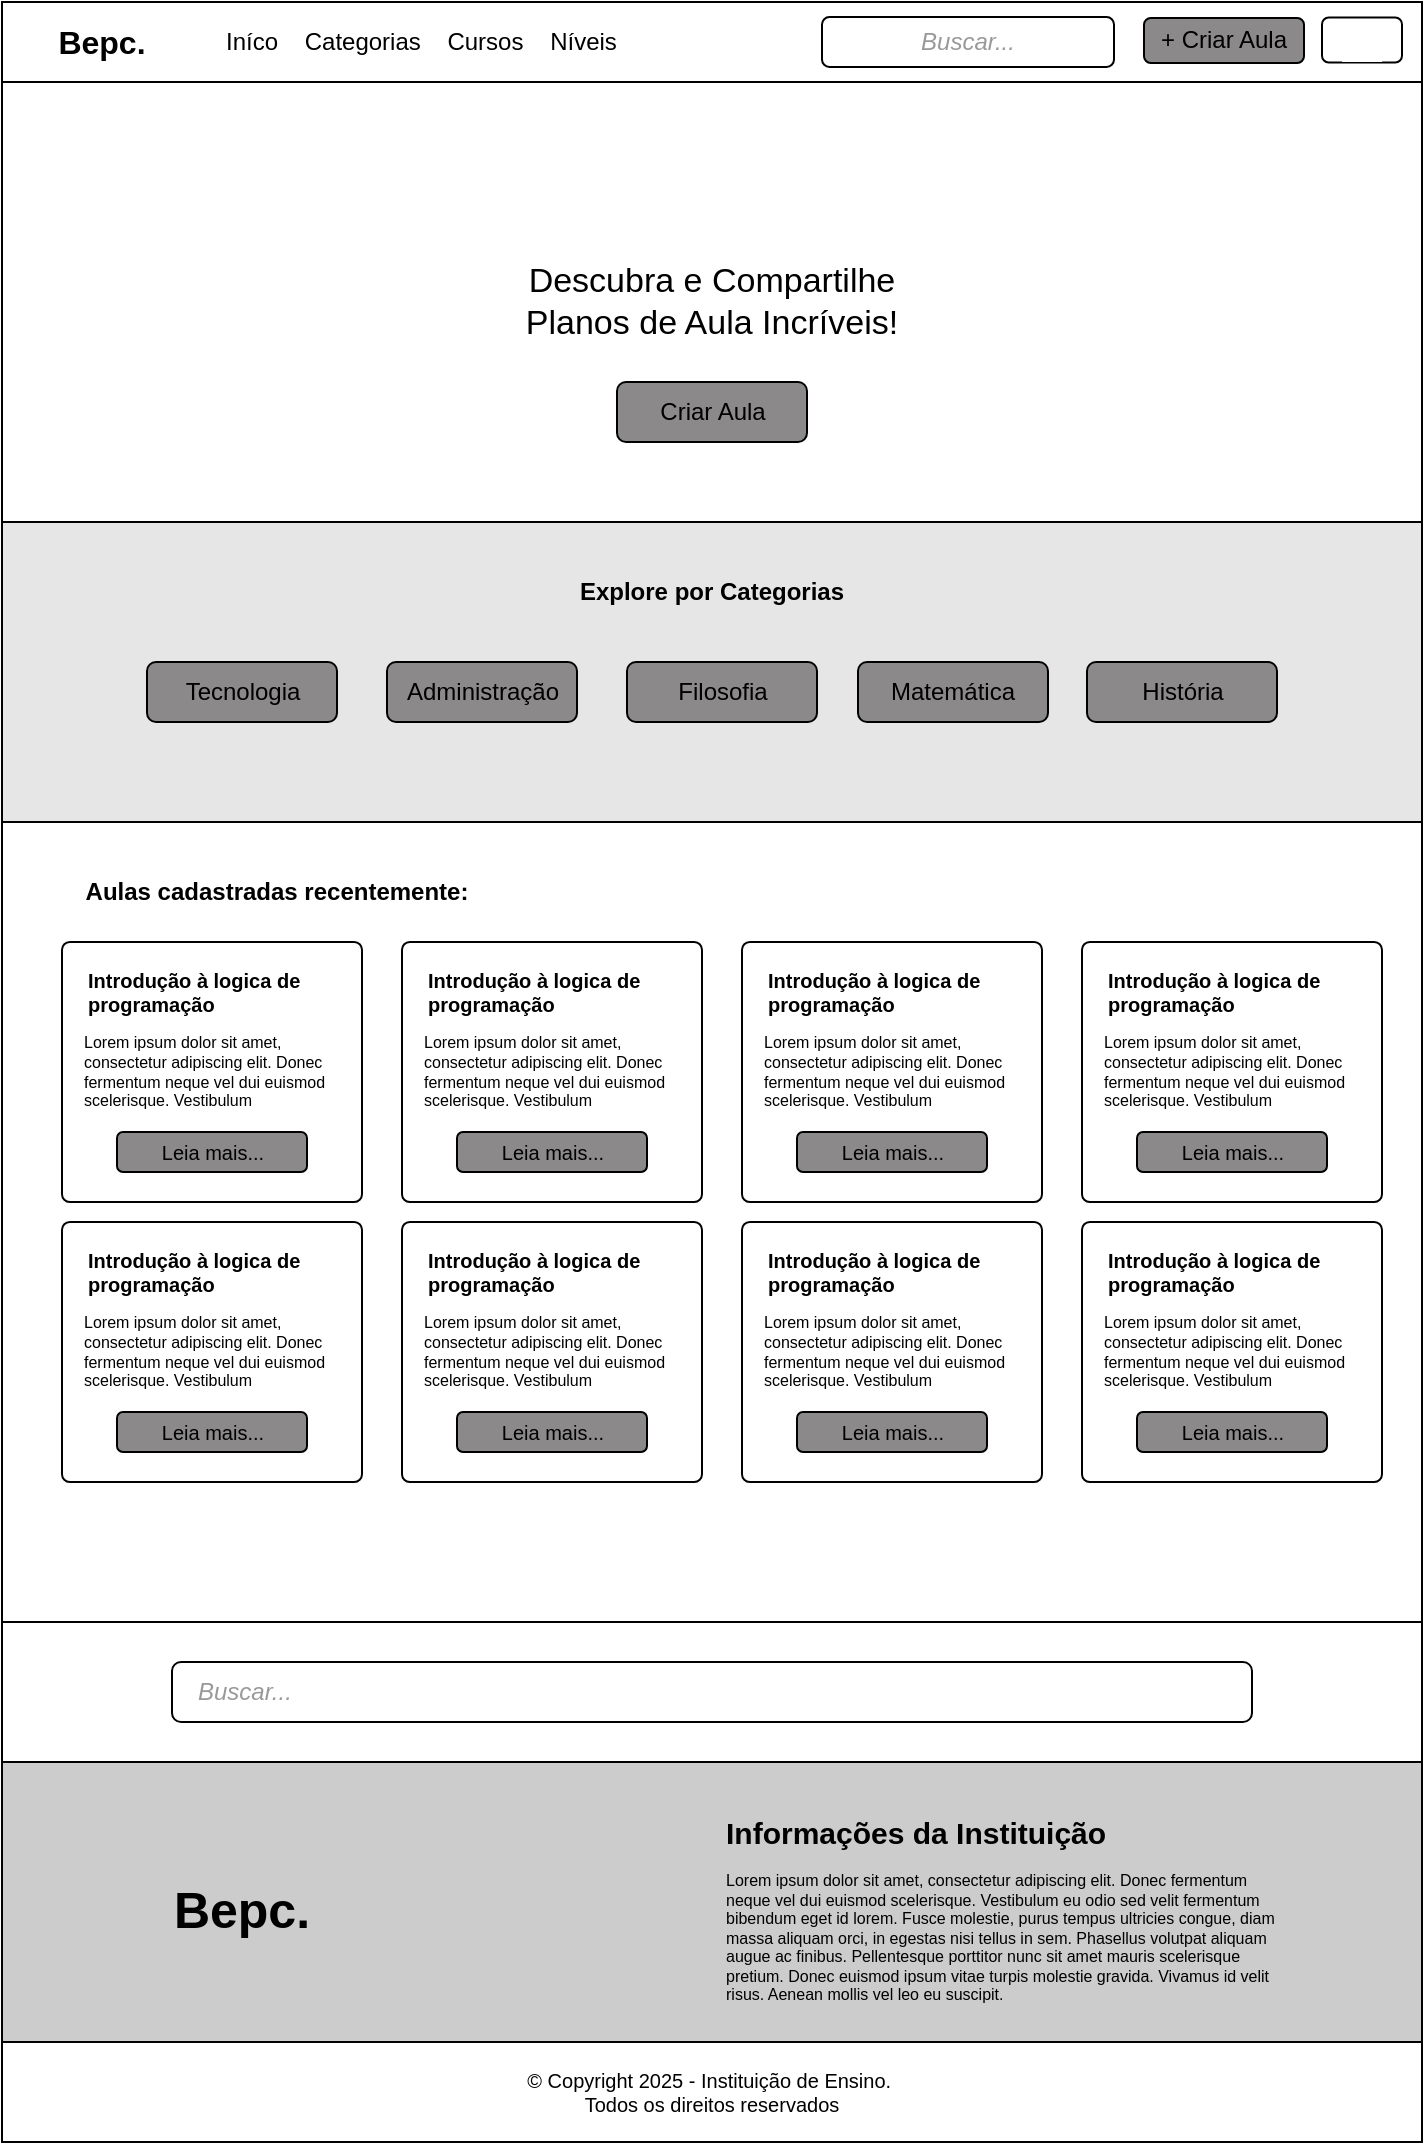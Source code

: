 <mxfile version="27.2.0">
  <diagram name="Página-1" id="8ktKUjLuSopr6MbcSvIK">
    <mxGraphModel dx="872" dy="483" grid="1" gridSize="10" guides="1" tooltips="1" connect="1" arrows="1" fold="1" page="1" pageScale="1" pageWidth="827" pageHeight="1169" math="0" shadow="0">
      <root>
        <mxCell id="0" />
        <mxCell id="1" parent="0" />
        <mxCell id="RnOGg_c4IMyRPbAZXwW1-4" value="" style="rounded=0;whiteSpace=wrap;html=1;" vertex="1" parent="1">
          <mxGeometry x="30" y="20" width="710" height="40" as="geometry" />
        </mxCell>
        <mxCell id="RnOGg_c4IMyRPbAZXwW1-5" value="Bepc." style="text;html=1;align=center;verticalAlign=middle;whiteSpace=wrap;rounded=0;fontStyle=1;fontSize=16;" vertex="1" parent="1">
          <mxGeometry x="50" y="25" width="60" height="30" as="geometry" />
        </mxCell>
        <mxCell id="RnOGg_c4IMyRPbAZXwW1-6" value="Iníco&amp;nbsp; &amp;nbsp; Categorias&amp;nbsp; &amp;nbsp;&amp;nbsp;Cursos&amp;nbsp; &amp;nbsp;&amp;nbsp;Níveis" style="text;html=1;align=left;verticalAlign=middle;whiteSpace=wrap;rounded=0;" vertex="1" parent="1">
          <mxGeometry x="140" y="25" width="250" height="30" as="geometry" />
        </mxCell>
        <mxCell id="RnOGg_c4IMyRPbAZXwW1-7" value="Buscar..." style="rounded=1;whiteSpace=wrap;html=1;fontStyle=2;fontColor=#999999;" vertex="1" parent="1">
          <mxGeometry x="440" y="27.5" width="146" height="25" as="geometry" />
        </mxCell>
        <mxCell id="RnOGg_c4IMyRPbAZXwW1-8" value="+ Criar Aula" style="rounded=1;whiteSpace=wrap;html=1;fillColor=light-dark(#8b8989, #ededed);" vertex="1" parent="1">
          <mxGeometry x="601" y="28" width="80" height="22.5" as="geometry" />
        </mxCell>
        <mxCell id="RnOGg_c4IMyRPbAZXwW1-9" value="" style="rounded=1;whiteSpace=wrap;html=1;fillColor=light-dark(#FFFFFF,#EDEDED);" vertex="1" parent="1">
          <mxGeometry x="690" y="27.75" width="40" height="22.5" as="geometry" />
        </mxCell>
        <mxCell id="RnOGg_c4IMyRPbAZXwW1-10" value="Descubra e Compartilhe&lt;div&gt;Planos de Aula Incríveis!&lt;/div&gt;" style="rounded=0;whiteSpace=wrap;html=1;fontSize=17;" vertex="1" parent="1">
          <mxGeometry x="30" y="60" width="710" height="220" as="geometry" />
        </mxCell>
        <mxCell id="RnOGg_c4IMyRPbAZXwW1-11" value="Criar Aula" style="rounded=1;whiteSpace=wrap;html=1;fillColor=light-dark(#8b8989, #ededed);" vertex="1" parent="1">
          <mxGeometry x="337.5" y="210" width="95" height="30" as="geometry" />
        </mxCell>
        <mxCell id="RnOGg_c4IMyRPbAZXwW1-12" value="" style="rounded=0;whiteSpace=wrap;html=1;fillColor=#E6E6E6;" vertex="1" parent="1">
          <mxGeometry x="30" y="280" width="710" height="150" as="geometry" />
        </mxCell>
        <mxCell id="RnOGg_c4IMyRPbAZXwW1-13" value="Explore por Categorias" style="text;html=1;align=center;verticalAlign=middle;whiteSpace=wrap;rounded=0;fontStyle=1" vertex="1" parent="1">
          <mxGeometry x="277" y="300" width="216" height="30" as="geometry" />
        </mxCell>
        <mxCell id="RnOGg_c4IMyRPbAZXwW1-14" value="Tecnologia" style="rounded=1;whiteSpace=wrap;html=1;fillColor=light-dark(#8b8989, #ededed);" vertex="1" parent="1">
          <mxGeometry x="102.5" y="350" width="95" height="30" as="geometry" />
        </mxCell>
        <mxCell id="RnOGg_c4IMyRPbAZXwW1-15" value="Administração" style="rounded=1;whiteSpace=wrap;html=1;fillColor=light-dark(#8b8989, #ededed);" vertex="1" parent="1">
          <mxGeometry x="222.5" y="350" width="95" height="30" as="geometry" />
        </mxCell>
        <mxCell id="RnOGg_c4IMyRPbAZXwW1-16" value="Filosofia" style="rounded=1;whiteSpace=wrap;html=1;fillColor=light-dark(#8b8989, #ededed);" vertex="1" parent="1">
          <mxGeometry x="342.5" y="350" width="95" height="30" as="geometry" />
        </mxCell>
        <mxCell id="RnOGg_c4IMyRPbAZXwW1-17" value="Matemática" style="rounded=1;whiteSpace=wrap;html=1;fillColor=light-dark(#8b8989, #ededed);" vertex="1" parent="1">
          <mxGeometry x="458" y="350" width="95" height="30" as="geometry" />
        </mxCell>
        <mxCell id="RnOGg_c4IMyRPbAZXwW1-18" value="História" style="rounded=1;whiteSpace=wrap;html=1;fillColor=light-dark(#8b8989, #ededed);" vertex="1" parent="1">
          <mxGeometry x="572.5" y="350" width="95" height="30" as="geometry" />
        </mxCell>
        <mxCell id="RnOGg_c4IMyRPbAZXwW1-19" value="" style="rounded=0;whiteSpace=wrap;html=1;" vertex="1" parent="1">
          <mxGeometry x="30" y="430" width="710" height="400" as="geometry" />
        </mxCell>
        <mxCell id="RnOGg_c4IMyRPbAZXwW1-20" value="Aulas cadastradas recentemente:" style="text;html=1;align=center;verticalAlign=middle;whiteSpace=wrap;rounded=0;fontStyle=1" vertex="1" parent="1">
          <mxGeometry x="55" y="450" width="225" height="30" as="geometry" />
        </mxCell>
        <mxCell id="RnOGg_c4IMyRPbAZXwW1-27" value="" style="group" vertex="1" connectable="0" parent="1">
          <mxGeometry x="60" y="490" width="150" height="130" as="geometry" />
        </mxCell>
        <mxCell id="RnOGg_c4IMyRPbAZXwW1-21" value="" style="rounded=1;whiteSpace=wrap;html=1;arcSize=3;" vertex="1" parent="RnOGg_c4IMyRPbAZXwW1-27">
          <mxGeometry width="150" height="130" as="geometry" />
        </mxCell>
        <mxCell id="RnOGg_c4IMyRPbAZXwW1-24" value="Introdução à logica de programação" style="text;html=1;align=left;verticalAlign=middle;whiteSpace=wrap;rounded=0;fontSize=10;fontStyle=1;spacingTop=0;spacing=3;" vertex="1" parent="RnOGg_c4IMyRPbAZXwW1-27">
          <mxGeometry x="10" y="10" width="130" height="30" as="geometry" />
        </mxCell>
        <mxCell id="RnOGg_c4IMyRPbAZXwW1-25" value="Lorem ipsum dolor sit amet, consectetur adipiscing elit. Donec fermentum neque vel dui euismod scelerisque. Vestibulum" style="text;html=1;align=left;verticalAlign=middle;whiteSpace=wrap;rounded=0;fontSize=8;spacing=11;" vertex="1" parent="RnOGg_c4IMyRPbAZXwW1-27">
          <mxGeometry y="40" width="150" height="50" as="geometry" />
        </mxCell>
        <mxCell id="RnOGg_c4IMyRPbAZXwW1-26" value="Leia mais..." style="rounded=1;whiteSpace=wrap;html=1;fillColor=light-dark(#8b8989, #ededed);fontSize=10;" vertex="1" parent="RnOGg_c4IMyRPbAZXwW1-27">
          <mxGeometry x="27.5" y="95" width="95" height="20" as="geometry" />
        </mxCell>
        <mxCell id="RnOGg_c4IMyRPbAZXwW1-28" value="" style="group" vertex="1" connectable="0" parent="1">
          <mxGeometry x="230" y="490" width="150" height="130" as="geometry" />
        </mxCell>
        <mxCell id="RnOGg_c4IMyRPbAZXwW1-29" value="" style="rounded=1;whiteSpace=wrap;html=1;arcSize=3;" vertex="1" parent="RnOGg_c4IMyRPbAZXwW1-28">
          <mxGeometry width="150" height="130" as="geometry" />
        </mxCell>
        <mxCell id="RnOGg_c4IMyRPbAZXwW1-30" value="Introdução à logica de programação" style="text;html=1;align=left;verticalAlign=middle;whiteSpace=wrap;rounded=0;fontSize=10;fontStyle=1;spacingTop=0;spacing=3;" vertex="1" parent="RnOGg_c4IMyRPbAZXwW1-28">
          <mxGeometry x="10" y="10" width="130" height="30" as="geometry" />
        </mxCell>
        <mxCell id="RnOGg_c4IMyRPbAZXwW1-31" value="Lorem ipsum dolor sit amet, consectetur adipiscing elit. Donec fermentum neque vel dui euismod scelerisque. Vestibulum" style="text;html=1;align=left;verticalAlign=middle;whiteSpace=wrap;rounded=0;fontSize=8;spacing=11;" vertex="1" parent="RnOGg_c4IMyRPbAZXwW1-28">
          <mxGeometry y="40" width="150" height="50" as="geometry" />
        </mxCell>
        <mxCell id="RnOGg_c4IMyRPbAZXwW1-32" value="Leia mais..." style="rounded=1;whiteSpace=wrap;html=1;fillColor=light-dark(#8b8989, #ededed);fontSize=10;" vertex="1" parent="RnOGg_c4IMyRPbAZXwW1-28">
          <mxGeometry x="27.5" y="95" width="95" height="20" as="geometry" />
        </mxCell>
        <mxCell id="RnOGg_c4IMyRPbAZXwW1-33" value="" style="group" vertex="1" connectable="0" parent="1">
          <mxGeometry x="400" y="490" width="150" height="130" as="geometry" />
        </mxCell>
        <mxCell id="RnOGg_c4IMyRPbAZXwW1-34" value="" style="rounded=1;whiteSpace=wrap;html=1;arcSize=3;" vertex="1" parent="RnOGg_c4IMyRPbAZXwW1-33">
          <mxGeometry width="150" height="130" as="geometry" />
        </mxCell>
        <mxCell id="RnOGg_c4IMyRPbAZXwW1-35" value="Introdução à logica de programação" style="text;html=1;align=left;verticalAlign=middle;whiteSpace=wrap;rounded=0;fontSize=10;fontStyle=1;spacingTop=0;spacing=3;" vertex="1" parent="RnOGg_c4IMyRPbAZXwW1-33">
          <mxGeometry x="10" y="10" width="130" height="30" as="geometry" />
        </mxCell>
        <mxCell id="RnOGg_c4IMyRPbAZXwW1-36" value="Lorem ipsum dolor sit amet, consectetur adipiscing elit. Donec fermentum neque vel dui euismod scelerisque. Vestibulum" style="text;html=1;align=left;verticalAlign=middle;whiteSpace=wrap;rounded=0;fontSize=8;spacing=11;" vertex="1" parent="RnOGg_c4IMyRPbAZXwW1-33">
          <mxGeometry y="40" width="150" height="50" as="geometry" />
        </mxCell>
        <mxCell id="RnOGg_c4IMyRPbAZXwW1-37" value="Leia mais..." style="rounded=1;whiteSpace=wrap;html=1;fillColor=light-dark(#8b8989, #ededed);fontSize=10;" vertex="1" parent="RnOGg_c4IMyRPbAZXwW1-33">
          <mxGeometry x="27.5" y="95" width="95" height="20" as="geometry" />
        </mxCell>
        <mxCell id="RnOGg_c4IMyRPbAZXwW1-38" value="" style="group" vertex="1" connectable="0" parent="1">
          <mxGeometry x="570" y="490" width="150" height="130" as="geometry" />
        </mxCell>
        <mxCell id="RnOGg_c4IMyRPbAZXwW1-39" value="" style="rounded=1;whiteSpace=wrap;html=1;arcSize=3;" vertex="1" parent="RnOGg_c4IMyRPbAZXwW1-38">
          <mxGeometry width="150" height="130" as="geometry" />
        </mxCell>
        <mxCell id="RnOGg_c4IMyRPbAZXwW1-40" value="Introdução à logica de programação" style="text;html=1;align=left;verticalAlign=middle;whiteSpace=wrap;rounded=0;fontSize=10;fontStyle=1;spacingTop=0;spacing=3;" vertex="1" parent="RnOGg_c4IMyRPbAZXwW1-38">
          <mxGeometry x="10" y="10" width="130" height="30" as="geometry" />
        </mxCell>
        <mxCell id="RnOGg_c4IMyRPbAZXwW1-41" value="Lorem ipsum dolor sit amet, consectetur adipiscing elit. Donec fermentum neque vel dui euismod scelerisque. Vestibulum" style="text;html=1;align=left;verticalAlign=middle;whiteSpace=wrap;rounded=0;fontSize=8;spacing=11;" vertex="1" parent="RnOGg_c4IMyRPbAZXwW1-38">
          <mxGeometry y="40" width="150" height="50" as="geometry" />
        </mxCell>
        <mxCell id="RnOGg_c4IMyRPbAZXwW1-42" value="Leia mais..." style="rounded=1;whiteSpace=wrap;html=1;fillColor=light-dark(#8b8989, #ededed);fontSize=10;" vertex="1" parent="RnOGg_c4IMyRPbAZXwW1-38">
          <mxGeometry x="27.5" y="95" width="95" height="20" as="geometry" />
        </mxCell>
        <mxCell id="RnOGg_c4IMyRPbAZXwW1-44" value="" style="group" vertex="1" connectable="0" parent="1">
          <mxGeometry x="60" y="630" width="150" height="130" as="geometry" />
        </mxCell>
        <mxCell id="RnOGg_c4IMyRPbAZXwW1-45" value="" style="rounded=1;whiteSpace=wrap;html=1;arcSize=3;" vertex="1" parent="RnOGg_c4IMyRPbAZXwW1-44">
          <mxGeometry width="150" height="130" as="geometry" />
        </mxCell>
        <mxCell id="RnOGg_c4IMyRPbAZXwW1-46" value="Introdução à logica de programação" style="text;html=1;align=left;verticalAlign=middle;whiteSpace=wrap;rounded=0;fontSize=10;fontStyle=1;spacingTop=0;spacing=3;" vertex="1" parent="RnOGg_c4IMyRPbAZXwW1-44">
          <mxGeometry x="10" y="10" width="130" height="30" as="geometry" />
        </mxCell>
        <mxCell id="RnOGg_c4IMyRPbAZXwW1-47" value="Lorem ipsum dolor sit amet, consectetur adipiscing elit. Donec fermentum neque vel dui euismod scelerisque. Vestibulum" style="text;html=1;align=left;verticalAlign=middle;whiteSpace=wrap;rounded=0;fontSize=8;spacing=11;" vertex="1" parent="RnOGg_c4IMyRPbAZXwW1-44">
          <mxGeometry y="40" width="150" height="50" as="geometry" />
        </mxCell>
        <mxCell id="RnOGg_c4IMyRPbAZXwW1-48" value="Leia mais..." style="rounded=1;whiteSpace=wrap;html=1;fillColor=light-dark(#8b8989, #ededed);fontSize=10;" vertex="1" parent="RnOGg_c4IMyRPbAZXwW1-44">
          <mxGeometry x="27.5" y="95" width="95" height="20" as="geometry" />
        </mxCell>
        <mxCell id="RnOGg_c4IMyRPbAZXwW1-49" value="" style="group" vertex="1" connectable="0" parent="1">
          <mxGeometry x="230" y="630" width="150" height="130" as="geometry" />
        </mxCell>
        <mxCell id="RnOGg_c4IMyRPbAZXwW1-50" value="" style="rounded=1;whiteSpace=wrap;html=1;arcSize=3;" vertex="1" parent="RnOGg_c4IMyRPbAZXwW1-49">
          <mxGeometry width="150" height="130" as="geometry" />
        </mxCell>
        <mxCell id="RnOGg_c4IMyRPbAZXwW1-51" value="Introdução à logica de programação" style="text;html=1;align=left;verticalAlign=middle;whiteSpace=wrap;rounded=0;fontSize=10;fontStyle=1;spacingTop=0;spacing=3;" vertex="1" parent="RnOGg_c4IMyRPbAZXwW1-49">
          <mxGeometry x="10" y="10" width="130" height="30" as="geometry" />
        </mxCell>
        <mxCell id="RnOGg_c4IMyRPbAZXwW1-52" value="Lorem ipsum dolor sit amet, consectetur adipiscing elit. Donec fermentum neque vel dui euismod scelerisque. Vestibulum" style="text;html=1;align=left;verticalAlign=middle;whiteSpace=wrap;rounded=0;fontSize=8;spacing=11;" vertex="1" parent="RnOGg_c4IMyRPbAZXwW1-49">
          <mxGeometry y="40" width="150" height="50" as="geometry" />
        </mxCell>
        <mxCell id="RnOGg_c4IMyRPbAZXwW1-53" value="Leia mais..." style="rounded=1;whiteSpace=wrap;html=1;fillColor=light-dark(#8b8989, #ededed);fontSize=10;" vertex="1" parent="RnOGg_c4IMyRPbAZXwW1-49">
          <mxGeometry x="27.5" y="95" width="95" height="20" as="geometry" />
        </mxCell>
        <mxCell id="RnOGg_c4IMyRPbAZXwW1-54" value="" style="group" vertex="1" connectable="0" parent="1">
          <mxGeometry x="400" y="630" width="150" height="130" as="geometry" />
        </mxCell>
        <mxCell id="RnOGg_c4IMyRPbAZXwW1-55" value="" style="rounded=1;whiteSpace=wrap;html=1;arcSize=3;" vertex="1" parent="RnOGg_c4IMyRPbAZXwW1-54">
          <mxGeometry width="150" height="130" as="geometry" />
        </mxCell>
        <mxCell id="RnOGg_c4IMyRPbAZXwW1-56" value="Introdução à logica de programação" style="text;html=1;align=left;verticalAlign=middle;whiteSpace=wrap;rounded=0;fontSize=10;fontStyle=1;spacingTop=0;spacing=3;" vertex="1" parent="RnOGg_c4IMyRPbAZXwW1-54">
          <mxGeometry x="10" y="10" width="130" height="30" as="geometry" />
        </mxCell>
        <mxCell id="RnOGg_c4IMyRPbAZXwW1-57" value="Lorem ipsum dolor sit amet, consectetur adipiscing elit. Donec fermentum neque vel dui euismod scelerisque. Vestibulum" style="text;html=1;align=left;verticalAlign=middle;whiteSpace=wrap;rounded=0;fontSize=8;spacing=11;" vertex="1" parent="RnOGg_c4IMyRPbAZXwW1-54">
          <mxGeometry y="40" width="150" height="50" as="geometry" />
        </mxCell>
        <mxCell id="RnOGg_c4IMyRPbAZXwW1-58" value="Leia mais..." style="rounded=1;whiteSpace=wrap;html=1;fillColor=light-dark(#8b8989, #ededed);fontSize=10;" vertex="1" parent="RnOGg_c4IMyRPbAZXwW1-54">
          <mxGeometry x="27.5" y="95" width="95" height="20" as="geometry" />
        </mxCell>
        <mxCell id="RnOGg_c4IMyRPbAZXwW1-59" value="" style="group" vertex="1" connectable="0" parent="1">
          <mxGeometry x="570" y="630" width="150" height="130" as="geometry" />
        </mxCell>
        <mxCell id="RnOGg_c4IMyRPbAZXwW1-60" value="" style="rounded=1;whiteSpace=wrap;html=1;arcSize=3;" vertex="1" parent="RnOGg_c4IMyRPbAZXwW1-59">
          <mxGeometry width="150" height="130" as="geometry" />
        </mxCell>
        <mxCell id="RnOGg_c4IMyRPbAZXwW1-61" value="Introdução à logica de programação" style="text;html=1;align=left;verticalAlign=middle;whiteSpace=wrap;rounded=0;fontSize=10;fontStyle=1;spacingTop=0;spacing=3;" vertex="1" parent="RnOGg_c4IMyRPbAZXwW1-59">
          <mxGeometry x="10" y="10" width="130" height="30" as="geometry" />
        </mxCell>
        <mxCell id="RnOGg_c4IMyRPbAZXwW1-62" value="Lorem ipsum dolor sit amet, consectetur adipiscing elit. Donec fermentum neque vel dui euismod scelerisque. Vestibulum" style="text;html=1;align=left;verticalAlign=middle;whiteSpace=wrap;rounded=0;fontSize=8;spacing=11;" vertex="1" parent="RnOGg_c4IMyRPbAZXwW1-59">
          <mxGeometry y="40" width="150" height="50" as="geometry" />
        </mxCell>
        <mxCell id="RnOGg_c4IMyRPbAZXwW1-63" value="Leia mais..." style="rounded=1;whiteSpace=wrap;html=1;fillColor=light-dark(#8b8989, #ededed);fontSize=10;" vertex="1" parent="RnOGg_c4IMyRPbAZXwW1-59">
          <mxGeometry x="27.5" y="95" width="95" height="20" as="geometry" />
        </mxCell>
        <mxCell id="RnOGg_c4IMyRPbAZXwW1-64" value="" style="rounded=0;whiteSpace=wrap;html=1;" vertex="1" parent="1">
          <mxGeometry x="30" y="830" width="710" height="70" as="geometry" />
        </mxCell>
        <mxCell id="RnOGg_c4IMyRPbAZXwW1-65" value="Buscar..." style="rounded=1;whiteSpace=wrap;html=1;fontStyle=2;fontColor=#999999;align=left;spacingLeft=11;" vertex="1" parent="1">
          <mxGeometry x="115" y="850" width="540" height="30" as="geometry" />
        </mxCell>
        <mxCell id="RnOGg_c4IMyRPbAZXwW1-66" value="" style="rounded=0;whiteSpace=wrap;html=1;fillColor=#CCCCCC;" vertex="1" parent="1">
          <mxGeometry x="30" y="900" width="710" height="140" as="geometry" />
        </mxCell>
        <mxCell id="RnOGg_c4IMyRPbAZXwW1-67" value="Bepc." style="text;html=1;align=center;verticalAlign=middle;whiteSpace=wrap;rounded=0;fontStyle=1;fontSize=25;" vertex="1" parent="1">
          <mxGeometry x="90" y="950" width="120" height="45" as="geometry" />
        </mxCell>
        <mxCell id="RnOGg_c4IMyRPbAZXwW1-68" value="Informações da Instituição" style="text;html=1;align=left;verticalAlign=middle;whiteSpace=wrap;rounded=0;fontStyle=1;fontSize=15;" vertex="1" parent="1">
          <mxGeometry x="390" y="920" width="280" height="30" as="geometry" />
        </mxCell>
        <mxCell id="RnOGg_c4IMyRPbAZXwW1-69" value="Lorem ipsum dolor sit amet, consectetur adipiscing elit. Donec fermentum neque vel dui euismod scelerisque. Vestibulum eu odio sed velit fermentum bibendum eget id lorem. Fusce molestie, purus tempus ultricies congue, diam massa aliquam orci, in egestas nisi tellus in sem. Phasellus volutpat aliquam augue ac finibus. Pellentesque porttitor nunc sit amet mauris scelerisque pretium. Donec euismod ipsum vitae turpis molestie gravida. Vivamus id velit risus. Aenean mollis vel leo eu suscipit." style="text;html=1;align=left;verticalAlign=middle;whiteSpace=wrap;rounded=0;fontSize=8;" vertex="1" parent="1">
          <mxGeometry x="390" y="950" width="280" height="75" as="geometry" />
        </mxCell>
        <mxCell id="RnOGg_c4IMyRPbAZXwW1-70" value="© Copyright 2025 - Instituição de Ensino.&amp;nbsp;&lt;div&gt;Todos os direitos reservados&lt;/div&gt;" style="rounded=0;whiteSpace=wrap;html=1;fontSize=10;" vertex="1" parent="1">
          <mxGeometry x="30" y="1040" width="710" height="50" as="geometry" />
        </mxCell>
        <mxCell id="RnOGg_c4IMyRPbAZXwW1-76" value="" style="shape=image;html=1;verticalAlign=top;verticalLabelPosition=bottom;labelBackgroundColor=#ffffff;imageAspect=0;aspect=fixed;image=https://cdn0.iconfinder.com/data/icons/phosphor-regular-vol-4/256/shopping-cart-128.png;imageBackground=default;" vertex="1" parent="1">
          <mxGeometry x="700" y="30" width="20" height="20" as="geometry" />
        </mxCell>
      </root>
    </mxGraphModel>
  </diagram>
</mxfile>
